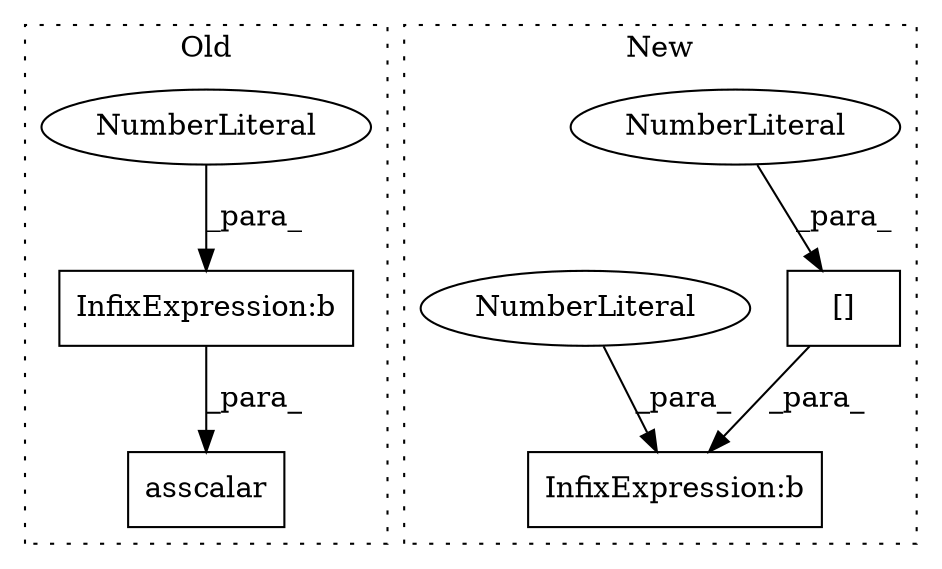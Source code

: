digraph G {
subgraph cluster0 {
1 [label="asscalar" a="32" s="165,179" l="9,1" shape="box"];
4 [label="InfixExpression:b" a="27" s="175" l="3" shape="box"];
5 [label="NumberLiteral" a="34" s="178" l="1" shape="ellipse"];
label = "Old";
style="dotted";
}
subgraph cluster1 {
2 [label="[]" a="2" s="152,155" l="2,1" shape="box"];
3 [label="NumberLiteral" a="34" s="154" l="1" shape="ellipse"];
6 [label="InfixExpression:b" a="27" s="156" l="3" shape="box"];
7 [label="NumberLiteral" a="34" s="159" l="1" shape="ellipse"];
label = "New";
style="dotted";
}
2 -> 6 [label="_para_"];
3 -> 2 [label="_para_"];
4 -> 1 [label="_para_"];
5 -> 4 [label="_para_"];
7 -> 6 [label="_para_"];
}